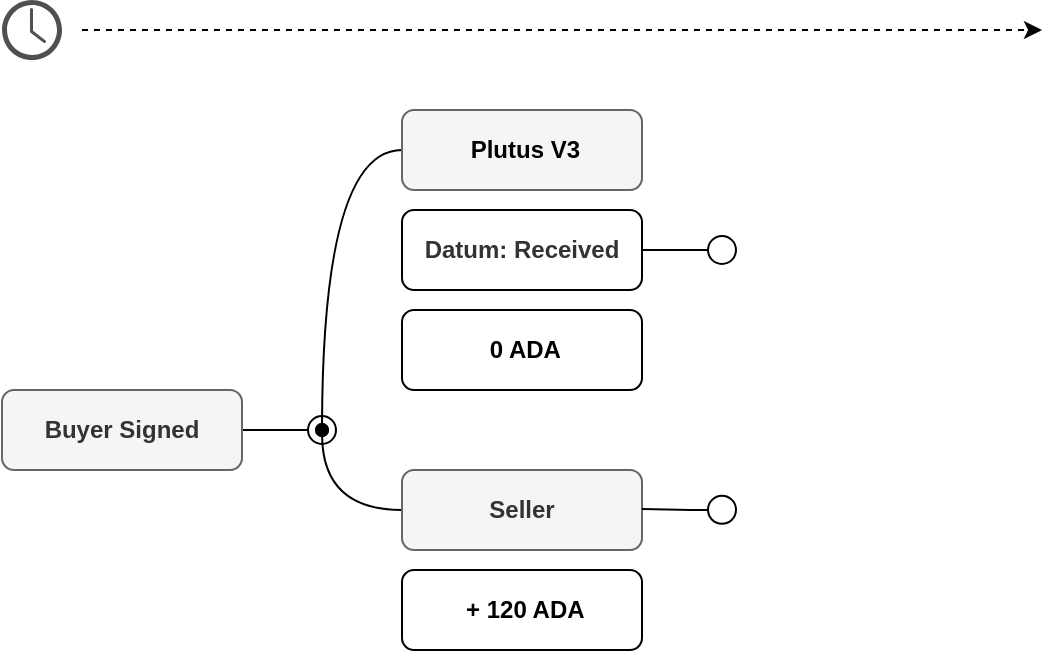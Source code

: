 <mxfile version="24.8.6">
  <diagram name="Página-1" id="xfp4CT7QemaBQYsnA7hu">
    <mxGraphModel dx="819" dy="468" grid="1" gridSize="10" guides="1" tooltips="1" connect="1" arrows="1" fold="1" page="1" pageScale="1" pageWidth="827" pageHeight="1169" math="0" shadow="0">
      <root>
        <mxCell id="0" />
        <mxCell id="1" parent="0" />
        <mxCell id="HrQV98jQJOSOrdWXeYnn-8" style="edgeStyle=orthogonalEdgeStyle;rounded=0;orthogonalLoop=1;jettySize=auto;html=1;exitX=0;exitY=0.5;exitDx=0;exitDy=0;curved=1;endArrow=oval;endFill=1;" edge="1" parent="1" source="7Lh0Hz3y1n6FYCdU4KUs-1">
          <mxGeometry relative="1" as="geometry">
            <mxPoint x="240" y="340" as="targetPoint" />
          </mxGeometry>
        </mxCell>
        <mxCell id="7Lh0Hz3y1n6FYCdU4KUs-1" value="&lt;b&gt;&amp;nbsp;&lt;/b&gt;&lt;b style=&quot;color: rgb(0, 0, 0);&quot;&gt;Plutus V3&lt;/b&gt;" style="rounded=1;whiteSpace=wrap;html=1;fillColor=#f5f5f5;fontColor=#333333;strokeColor=#666666;" parent="1" vertex="1">
          <mxGeometry x="280" y="180" width="120" height="40" as="geometry" />
        </mxCell>
        <mxCell id="HrQV98jQJOSOrdWXeYnn-6" style="edgeStyle=orthogonalEdgeStyle;rounded=0;orthogonalLoop=1;jettySize=auto;html=1;endArrow=circle;endFill=0;exitX=1;exitY=0.5;exitDx=0;exitDy=0;" edge="1" parent="1">
          <mxGeometry relative="1" as="geometry">
            <mxPoint x="248" y="340" as="targetPoint" />
            <mxPoint x="199" y="340" as="sourcePoint" />
          </mxGeometry>
        </mxCell>
        <mxCell id="7Lh0Hz3y1n6FYCdU4KUs-4" value="&lt;b&gt;Buyer Signed&lt;/b&gt;" style="rounded=1;whiteSpace=wrap;html=1;fillColor=#f5f5f5;fontColor=#333333;strokeColor=#666666;" parent="1" vertex="1">
          <mxGeometry x="80" y="320" width="120" height="40" as="geometry" />
        </mxCell>
        <mxCell id="HrQV98jQJOSOrdWXeYnn-5" style="edgeStyle=orthogonalEdgeStyle;rounded=0;orthogonalLoop=1;jettySize=auto;html=1;exitX=1;exitY=0.5;exitDx=0;exitDy=0;endArrow=circle;endFill=0;" edge="1" parent="1">
          <mxGeometry relative="1" as="geometry">
            <mxPoint x="448" y="250" as="targetPoint" />
            <mxPoint x="398" y="250" as="sourcePoint" />
          </mxGeometry>
        </mxCell>
        <mxCell id="7Lh0Hz3y1n6FYCdU4KUs-6" value="&lt;b style=&quot;color: rgb(51, 51, 51);&quot;&gt;Datum: Received&lt;/b&gt;" style="rounded=1;whiteSpace=wrap;html=1;" parent="1" vertex="1">
          <mxGeometry x="280" y="230" width="120" height="40" as="geometry" />
        </mxCell>
        <mxCell id="7Lh0Hz3y1n6FYCdU4KUs-12" value="&lt;b&gt;&amp;nbsp;0 ADA&lt;/b&gt;" style="rounded=1;whiteSpace=wrap;html=1;" parent="1" vertex="1">
          <mxGeometry x="280" y="280" width="120" height="40" as="geometry" />
        </mxCell>
        <mxCell id="7Lh0Hz3y1n6FYCdU4KUs-15" value="" style="sketch=0;pointerEvents=1;shadow=0;dashed=0;html=1;strokeColor=none;fillColor=#505050;labelPosition=center;verticalLabelPosition=bottom;verticalAlign=top;outlineConnect=0;align=center;shape=mxgraph.office.concepts.clock;" parent="1" vertex="1">
          <mxGeometry x="80" y="125" width="30" height="30" as="geometry" />
        </mxCell>
        <mxCell id="7Lh0Hz3y1n6FYCdU4KUs-16" value="" style="endArrow=classic;html=1;rounded=0;dashed=1;" parent="1" edge="1">
          <mxGeometry width="50" height="50" relative="1" as="geometry">
            <mxPoint x="120" y="140" as="sourcePoint" />
            <mxPoint x="600" y="140" as="targetPoint" />
          </mxGeometry>
        </mxCell>
        <mxCell id="HrQV98jQJOSOrdWXeYnn-7" style="edgeStyle=orthogonalEdgeStyle;rounded=0;orthogonalLoop=1;jettySize=auto;html=1;exitX=0;exitY=0.5;exitDx=0;exitDy=0;curved=1;endArrow=oval;endFill=1;" edge="1" parent="1" source="Pc9nc3XvUyFygKjKH21S-1">
          <mxGeometry relative="1" as="geometry">
            <mxPoint x="240" y="340" as="targetPoint" />
          </mxGeometry>
        </mxCell>
        <mxCell id="Pc9nc3XvUyFygKjKH21S-1" value="&lt;b&gt;Seller&lt;/b&gt;" style="rounded=1;whiteSpace=wrap;html=1;fillColor=#f5f5f5;fontColor=#333333;strokeColor=#666666;" parent="1" vertex="1">
          <mxGeometry x="280" y="360" width="120" height="40" as="geometry" />
        </mxCell>
        <mxCell id="Pc9nc3XvUyFygKjKH21S-4" value="&lt;b&gt;&amp;nbsp;+ 120 ADA&lt;/b&gt;" style="rounded=1;whiteSpace=wrap;html=1;" parent="1" vertex="1">
          <mxGeometry x="280" y="410" width="120" height="40" as="geometry" />
        </mxCell>
        <mxCell id="HrQV98jQJOSOrdWXeYnn-2" style="edgeStyle=orthogonalEdgeStyle;rounded=0;orthogonalLoop=1;jettySize=auto;html=1;exitX=1;exitY=0.5;exitDx=0;exitDy=0;endArrow=circle;endFill=0;" edge="1" parent="1">
          <mxGeometry relative="1" as="geometry">
            <mxPoint x="448" y="379.833" as="targetPoint" />
            <mxPoint x="400" y="379.5" as="sourcePoint" />
          </mxGeometry>
        </mxCell>
      </root>
    </mxGraphModel>
  </diagram>
</mxfile>

